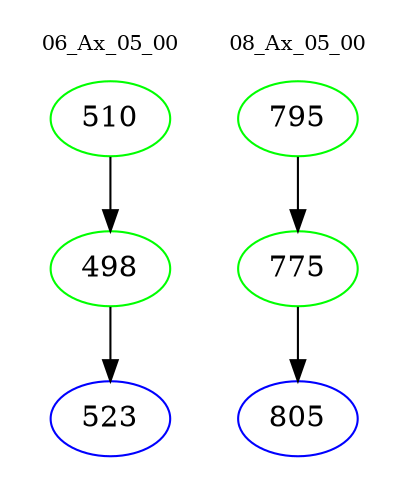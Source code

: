 digraph{
subgraph cluster_0 {
color = white
label = "06_Ax_05_00";
fontsize=10;
T0_510 [label="510", color="green"]
T0_510 -> T0_498 [color="black"]
T0_498 [label="498", color="green"]
T0_498 -> T0_523 [color="black"]
T0_523 [label="523", color="blue"]
}
subgraph cluster_1 {
color = white
label = "08_Ax_05_00";
fontsize=10;
T1_795 [label="795", color="green"]
T1_795 -> T1_775 [color="black"]
T1_775 [label="775", color="green"]
T1_775 -> T1_805 [color="black"]
T1_805 [label="805", color="blue"]
}
}
